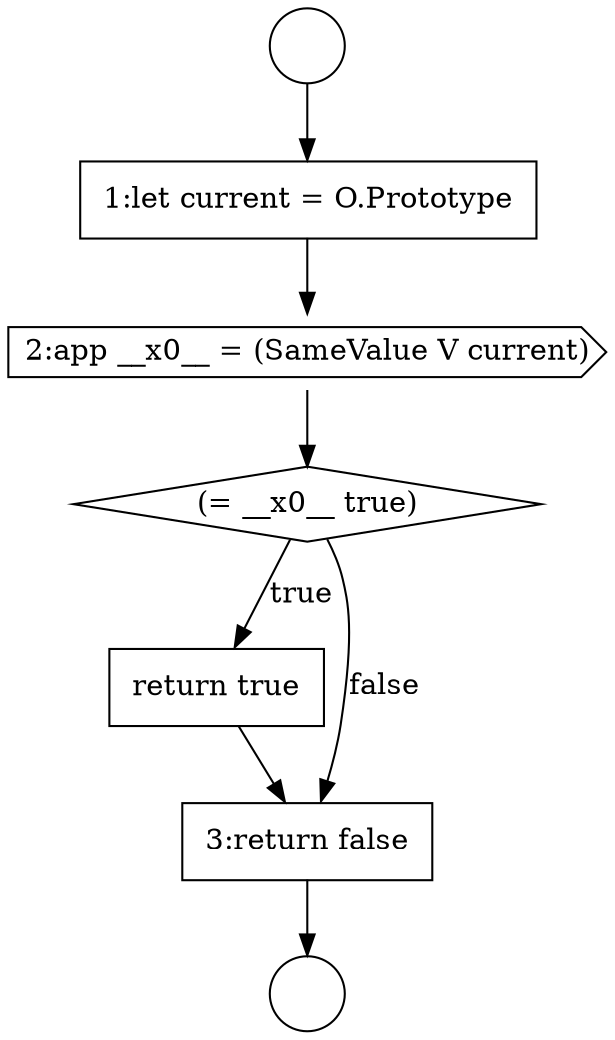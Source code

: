 digraph {
  node2622 [shape=none, margin=0, label=<<font color="black">
    <table border="0" cellborder="1" cellspacing="0" cellpadding="10">
      <tr><td align="left">return true</td></tr>
    </table>
  </font>> color="black" fillcolor="white" style=filled]
  node2618 [shape=circle label=" " color="black" fillcolor="white" style=filled]
  node2621 [shape=diamond, label=<<font color="black">(= __x0__ true)</font>> color="black" fillcolor="white" style=filled]
  node2617 [shape=circle label=" " color="black" fillcolor="white" style=filled]
  node2620 [shape=cds, label=<<font color="black">2:app __x0__ = (SameValue V current)</font>> color="black" fillcolor="white" style=filled]
  node2623 [shape=none, margin=0, label=<<font color="black">
    <table border="0" cellborder="1" cellspacing="0" cellpadding="10">
      <tr><td align="left">3:return false</td></tr>
    </table>
  </font>> color="black" fillcolor="white" style=filled]
  node2619 [shape=none, margin=0, label=<<font color="black">
    <table border="0" cellborder="1" cellspacing="0" cellpadding="10">
      <tr><td align="left">1:let current = O.Prototype</td></tr>
    </table>
  </font>> color="black" fillcolor="white" style=filled]
  node2620 -> node2621 [ color="black"]
  node2619 -> node2620 [ color="black"]
  node2621 -> node2622 [label=<<font color="black">true</font>> color="black"]
  node2621 -> node2623 [label=<<font color="black">false</font>> color="black"]
  node2622 -> node2623 [ color="black"]
  node2617 -> node2619 [ color="black"]
  node2623 -> node2618 [ color="black"]
}
